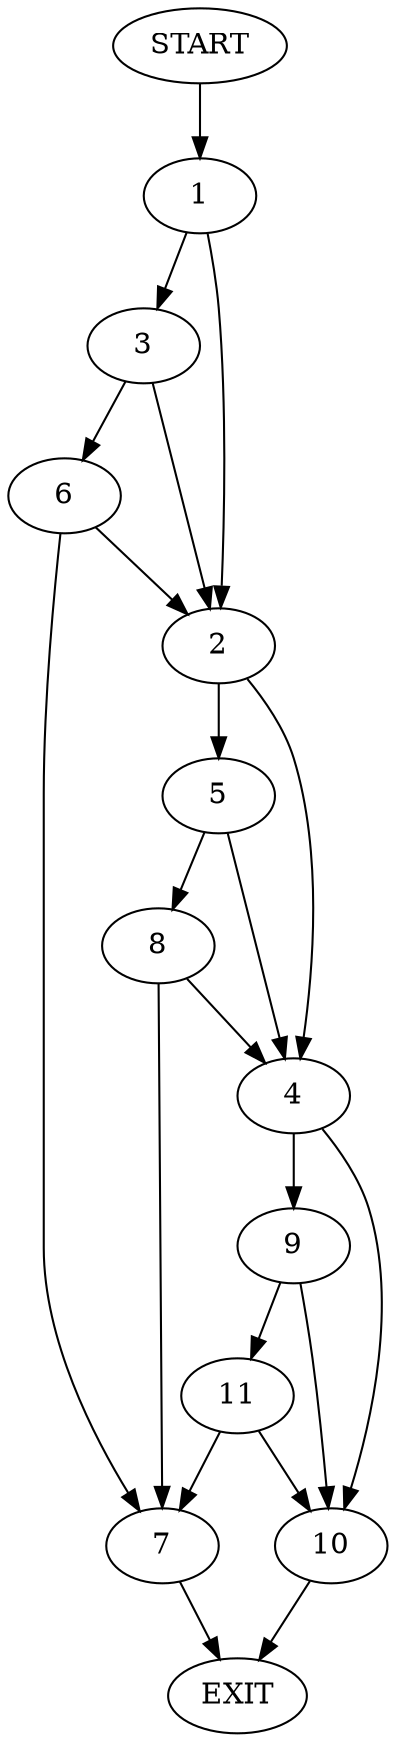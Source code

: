 digraph {
0 [label="START"]
12 [label="EXIT"]
0 -> 1
1 -> 2
1 -> 3
2 -> 4
2 -> 5
3 -> 2
3 -> 6
6 -> 2
6 -> 7
7 -> 12
5 -> 4
5 -> 8
4 -> 9
4 -> 10
8 -> 4
8 -> 7
10 -> 12
9 -> 11
9 -> 10
11 -> 7
11 -> 10
}
